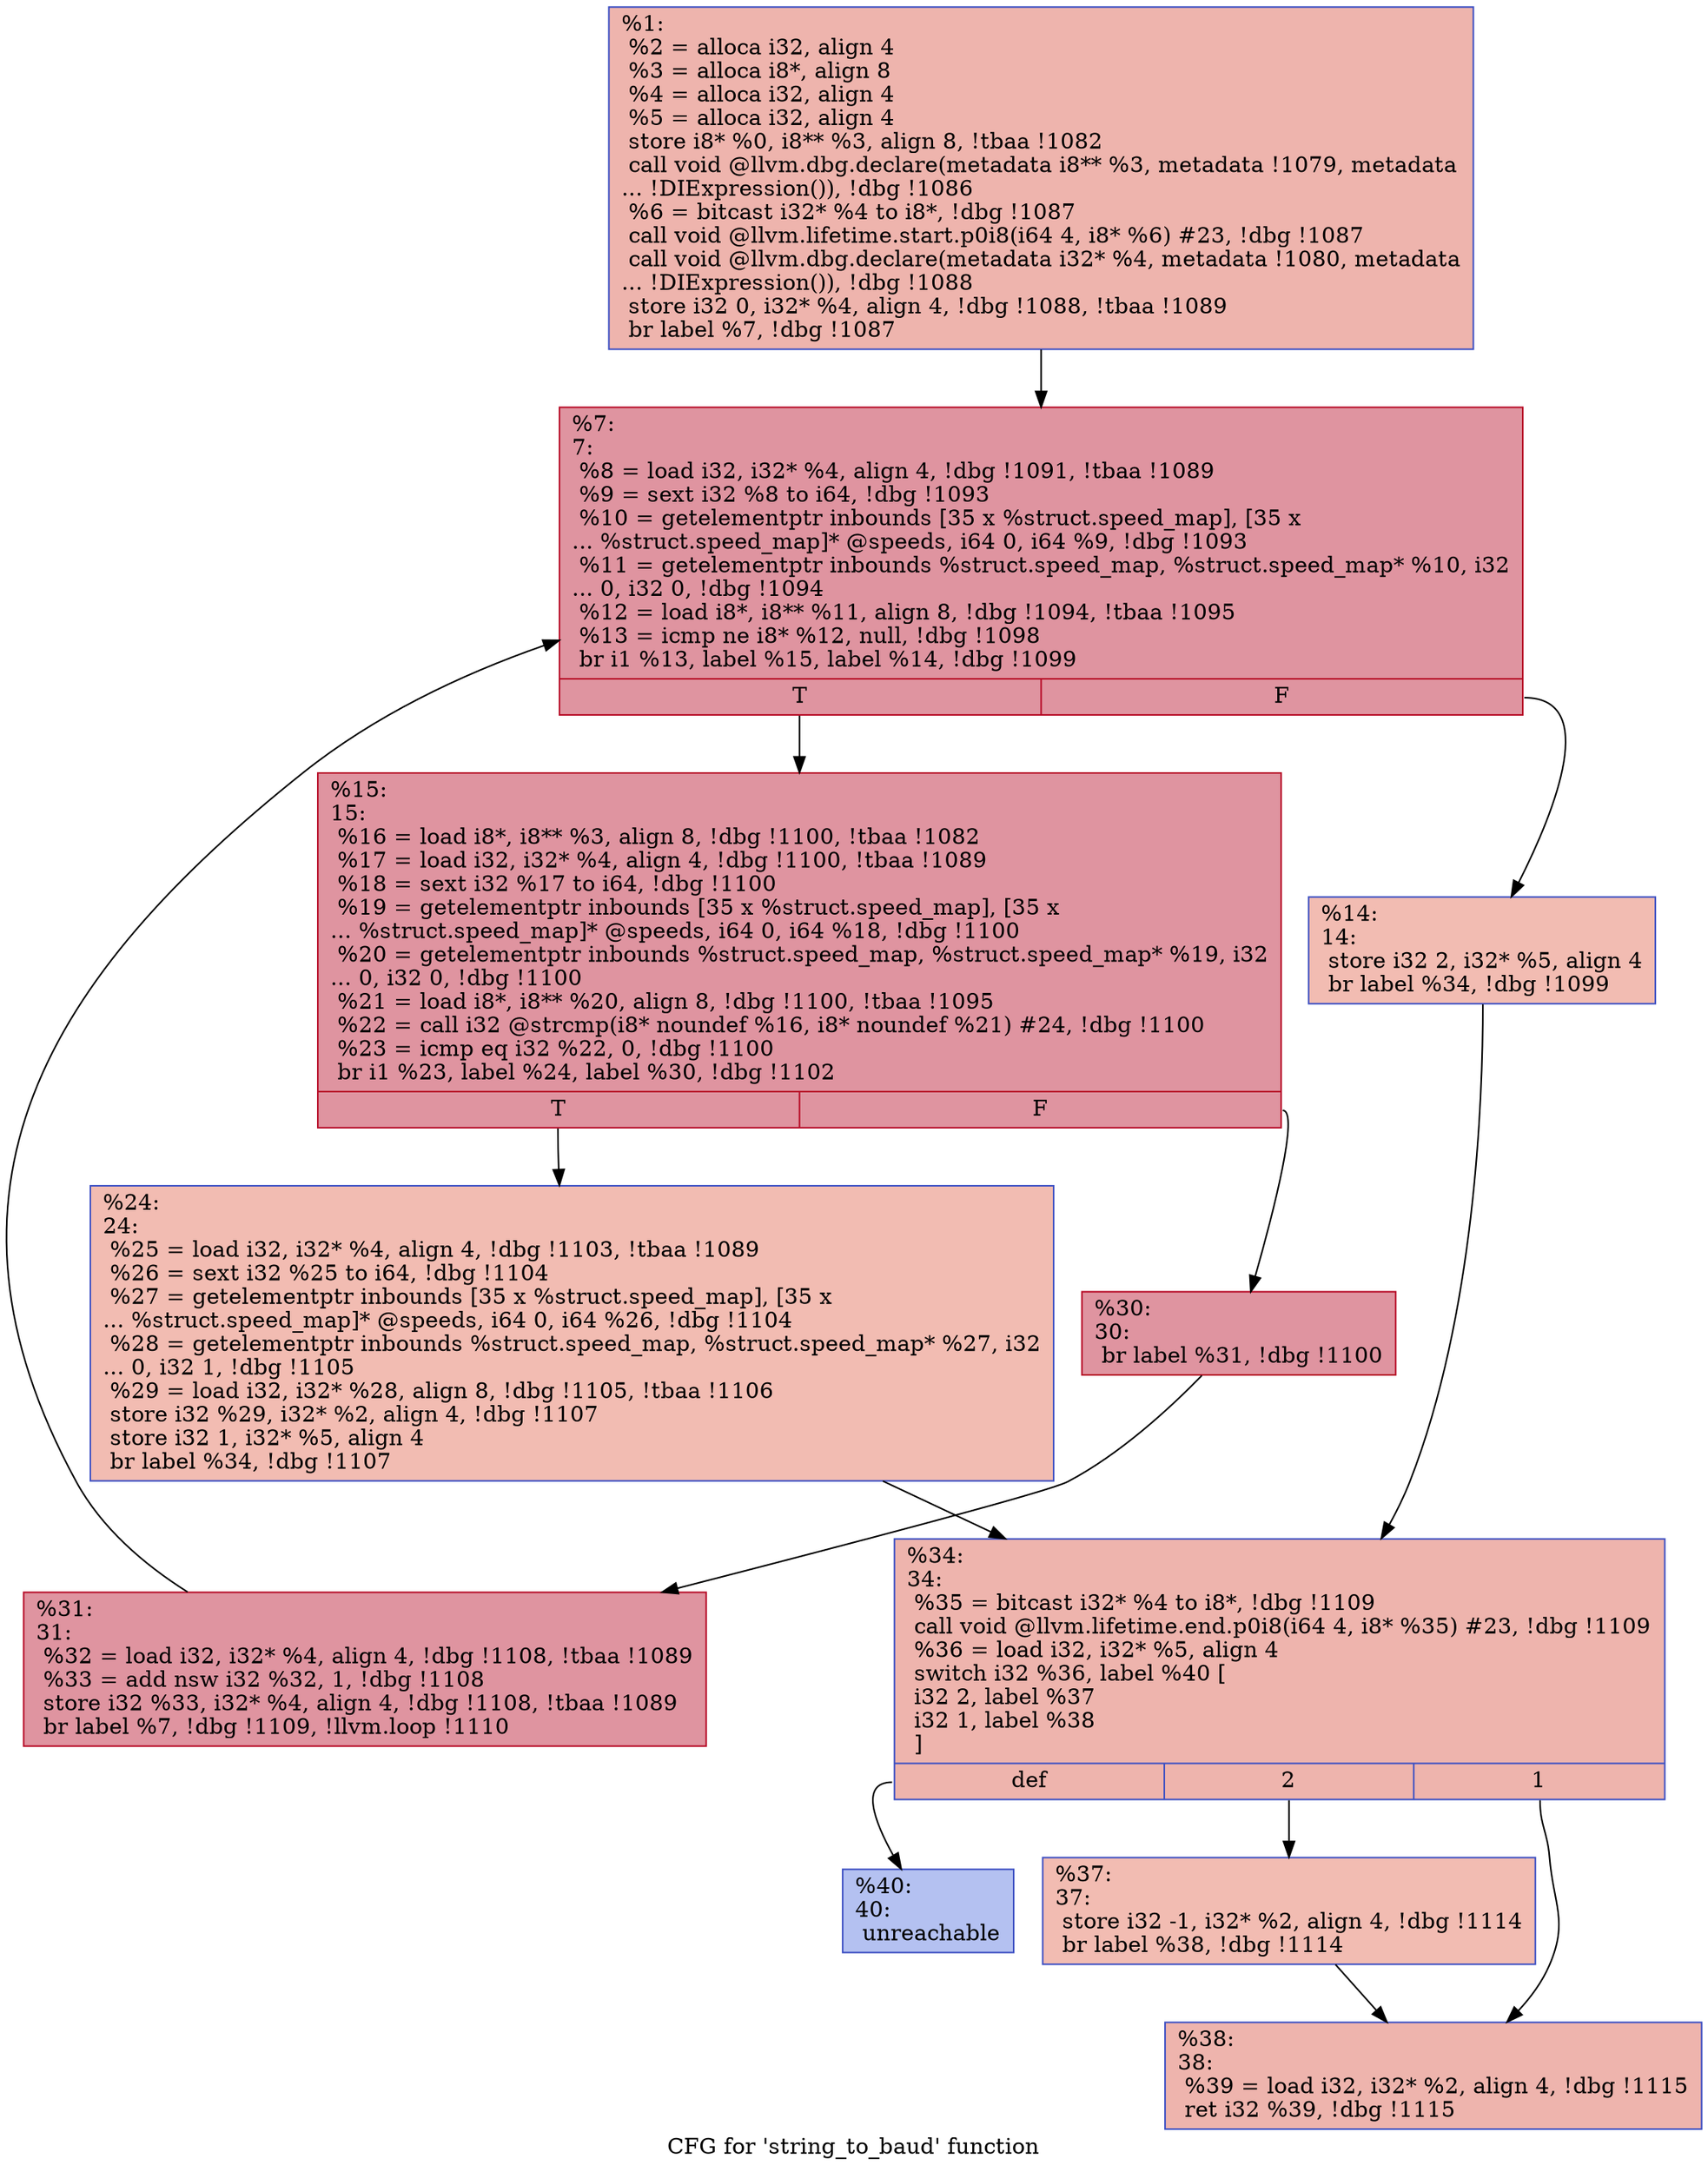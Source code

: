 digraph "CFG for 'string_to_baud' function" {
	label="CFG for 'string_to_baud' function";

	Node0x16e1ee0 [shape=record,color="#3d50c3ff", style=filled, fillcolor="#d8564670",label="{%1:\l  %2 = alloca i32, align 4\l  %3 = alloca i8*, align 8\l  %4 = alloca i32, align 4\l  %5 = alloca i32, align 4\l  store i8* %0, i8** %3, align 8, !tbaa !1082\l  call void @llvm.dbg.declare(metadata i8** %3, metadata !1079, metadata\l... !DIExpression()), !dbg !1086\l  %6 = bitcast i32* %4 to i8*, !dbg !1087\l  call void @llvm.lifetime.start.p0i8(i64 4, i8* %6) #23, !dbg !1087\l  call void @llvm.dbg.declare(metadata i32* %4, metadata !1080, metadata\l... !DIExpression()), !dbg !1088\l  store i32 0, i32* %4, align 4, !dbg !1088, !tbaa !1089\l  br label %7, !dbg !1087\l}"];
	Node0x16e1ee0 -> Node0x16e1f90;
	Node0x16e1f90 [shape=record,color="#b70d28ff", style=filled, fillcolor="#b70d2870",label="{%7:\l7:                                                \l  %8 = load i32, i32* %4, align 4, !dbg !1091, !tbaa !1089\l  %9 = sext i32 %8 to i64, !dbg !1093\l  %10 = getelementptr inbounds [35 x %struct.speed_map], [35 x\l... %struct.speed_map]* @speeds, i64 0, i64 %9, !dbg !1093\l  %11 = getelementptr inbounds %struct.speed_map, %struct.speed_map* %10, i32\l... 0, i32 0, !dbg !1094\l  %12 = load i8*, i8** %11, align 8, !dbg !1094, !tbaa !1095\l  %13 = icmp ne i8* %12, null, !dbg !1098\l  br i1 %13, label %15, label %14, !dbg !1099\l|{<s0>T|<s1>F}}"];
	Node0x16e1f90:s0 -> Node0x16e2030;
	Node0x16e1f90:s1 -> Node0x16e1fe0;
	Node0x16e1fe0 [shape=record,color="#3d50c3ff", style=filled, fillcolor="#e1675170",label="{%14:\l14:                                               \l  store i32 2, i32* %5, align 4\l  br label %34, !dbg !1099\l}"];
	Node0x16e1fe0 -> Node0x16e2170;
	Node0x16e2030 [shape=record,color="#b70d28ff", style=filled, fillcolor="#b70d2870",label="{%15:\l15:                                               \l  %16 = load i8*, i8** %3, align 8, !dbg !1100, !tbaa !1082\l  %17 = load i32, i32* %4, align 4, !dbg !1100, !tbaa !1089\l  %18 = sext i32 %17 to i64, !dbg !1100\l  %19 = getelementptr inbounds [35 x %struct.speed_map], [35 x\l... %struct.speed_map]* @speeds, i64 0, i64 %18, !dbg !1100\l  %20 = getelementptr inbounds %struct.speed_map, %struct.speed_map* %19, i32\l... 0, i32 0, !dbg !1100\l  %21 = load i8*, i8** %20, align 8, !dbg !1100, !tbaa !1095\l  %22 = call i32 @strcmp(i8* noundef %16, i8* noundef %21) #24, !dbg !1100\l  %23 = icmp eq i32 %22, 0, !dbg !1100\l  br i1 %23, label %24, label %30, !dbg !1102\l|{<s0>T|<s1>F}}"];
	Node0x16e2030:s0 -> Node0x16e2080;
	Node0x16e2030:s1 -> Node0x16e20d0;
	Node0x16e2080 [shape=record,color="#3d50c3ff", style=filled, fillcolor="#e1675170",label="{%24:\l24:                                               \l  %25 = load i32, i32* %4, align 4, !dbg !1103, !tbaa !1089\l  %26 = sext i32 %25 to i64, !dbg !1104\l  %27 = getelementptr inbounds [35 x %struct.speed_map], [35 x\l... %struct.speed_map]* @speeds, i64 0, i64 %26, !dbg !1104\l  %28 = getelementptr inbounds %struct.speed_map, %struct.speed_map* %27, i32\l... 0, i32 1, !dbg !1105\l  %29 = load i32, i32* %28, align 8, !dbg !1105, !tbaa !1106\l  store i32 %29, i32* %2, align 4, !dbg !1107\l  store i32 1, i32* %5, align 4\l  br label %34, !dbg !1107\l}"];
	Node0x16e2080 -> Node0x16e2170;
	Node0x16e20d0 [shape=record,color="#b70d28ff", style=filled, fillcolor="#b70d2870",label="{%30:\l30:                                               \l  br label %31, !dbg !1100\l}"];
	Node0x16e20d0 -> Node0x16e2120;
	Node0x16e2120 [shape=record,color="#b70d28ff", style=filled, fillcolor="#b70d2870",label="{%31:\l31:                                               \l  %32 = load i32, i32* %4, align 4, !dbg !1108, !tbaa !1089\l  %33 = add nsw i32 %32, 1, !dbg !1108\l  store i32 %33, i32* %4, align 4, !dbg !1108, !tbaa !1089\l  br label %7, !dbg !1109, !llvm.loop !1110\l}"];
	Node0x16e2120 -> Node0x16e1f90;
	Node0x16e2170 [shape=record,color="#3d50c3ff", style=filled, fillcolor="#d8564670",label="{%34:\l34:                                               \l  %35 = bitcast i32* %4 to i8*, !dbg !1109\l  call void @llvm.lifetime.end.p0i8(i64 4, i8* %35) #23, !dbg !1109\l  %36 = load i32, i32* %5, align 4\l  switch i32 %36, label %40 [\l    i32 2, label %37\l    i32 1, label %38\l  ]\l|{<s0>def|<s1>2|<s2>1}}"];
	Node0x16e2170:s0 -> Node0x16e2260;
	Node0x16e2170:s1 -> Node0x16e21c0;
	Node0x16e2170:s2 -> Node0x16e2210;
	Node0x16e21c0 [shape=record,color="#3d50c3ff", style=filled, fillcolor="#e1675170",label="{%37:\l37:                                               \l  store i32 -1, i32* %2, align 4, !dbg !1114\l  br label %38, !dbg !1114\l}"];
	Node0x16e21c0 -> Node0x16e2210;
	Node0x16e2210 [shape=record,color="#3d50c3ff", style=filled, fillcolor="#d8564670",label="{%38:\l38:                                               \l  %39 = load i32, i32* %2, align 4, !dbg !1115\l  ret i32 %39, !dbg !1115\l}"];
	Node0x16e2260 [shape=record,color="#3d50c3ff", style=filled, fillcolor="#5572df70",label="{%40:\l40:                                               \l  unreachable\l}"];
}
